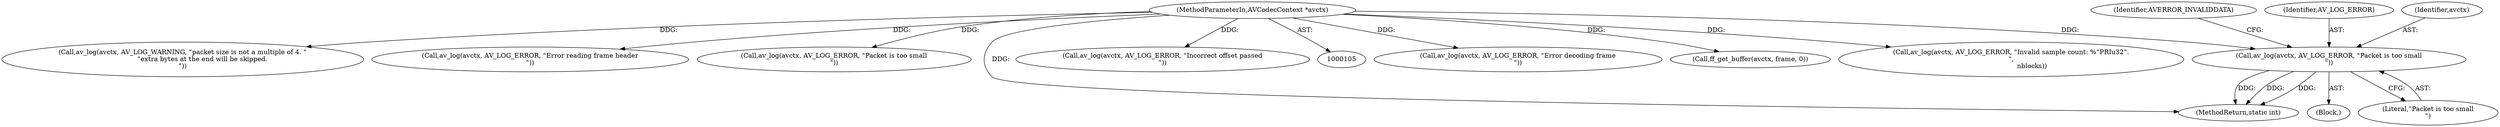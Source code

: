 digraph "0_FFmpeg_ba4beaf6149f7241c8bd85fe853318c2f6837ad0@pointer" {
"1000168" [label="(Call,av_log(avctx, AV_LOG_ERROR, \"Packet is too small\n\"))"];
"1000106" [label="(MethodParameterIn,AVCodecContext *avctx)"];
"1000173" [label="(Identifier,AVERROR_INVALIDDATA)"];
"1000538" [label="(Call,av_log(avctx, AV_LOG_ERROR, \"Error decoding frame\n\"))"];
"1000496" [label="(Call,ff_get_buffer(avctx, frame, 0))"];
"1000371" [label="(Call,av_log(avctx, AV_LOG_ERROR, \"Invalid sample count: %\"PRIu32\".\n\",\n                    nblocks))"];
"1000170" [label="(Identifier,AV_LOG_ERROR)"];
"1000188" [label="(Call,av_log(avctx, AV_LOG_WARNING, \"packet size is not a multiple of 4. \"\n                   \"extra bytes at the end will be skipped.\n\"))"];
"1000384" [label="(Call,av_log(avctx, AV_LOG_ERROR, \"Error reading frame header\n\"))"];
"1000106" [label="(MethodParameterIn,AVCodecContext *avctx)"];
"1000307" [label="(Call,av_log(avctx, AV_LOG_ERROR, \"Packet is too small\n\"))"];
"1000703" [label="(MethodReturn,static int)"];
"1000285" [label="(Call,av_log(avctx, AV_LOG_ERROR, \"Incorrect offset passed\n\"))"];
"1000167" [label="(Block,)"];
"1000168" [label="(Call,av_log(avctx, AV_LOG_ERROR, \"Packet is too small\n\"))"];
"1000171" [label="(Literal,\"Packet is too small\n\")"];
"1000169" [label="(Identifier,avctx)"];
"1000168" -> "1000167"  [label="AST: "];
"1000168" -> "1000171"  [label="CFG: "];
"1000169" -> "1000168"  [label="AST: "];
"1000170" -> "1000168"  [label="AST: "];
"1000171" -> "1000168"  [label="AST: "];
"1000173" -> "1000168"  [label="CFG: "];
"1000168" -> "1000703"  [label="DDG: "];
"1000168" -> "1000703"  [label="DDG: "];
"1000168" -> "1000703"  [label="DDG: "];
"1000106" -> "1000168"  [label="DDG: "];
"1000106" -> "1000105"  [label="AST: "];
"1000106" -> "1000703"  [label="DDG: "];
"1000106" -> "1000188"  [label="DDG: "];
"1000106" -> "1000285"  [label="DDG: "];
"1000106" -> "1000307"  [label="DDG: "];
"1000106" -> "1000371"  [label="DDG: "];
"1000106" -> "1000384"  [label="DDG: "];
"1000106" -> "1000496"  [label="DDG: "];
"1000106" -> "1000538"  [label="DDG: "];
}
